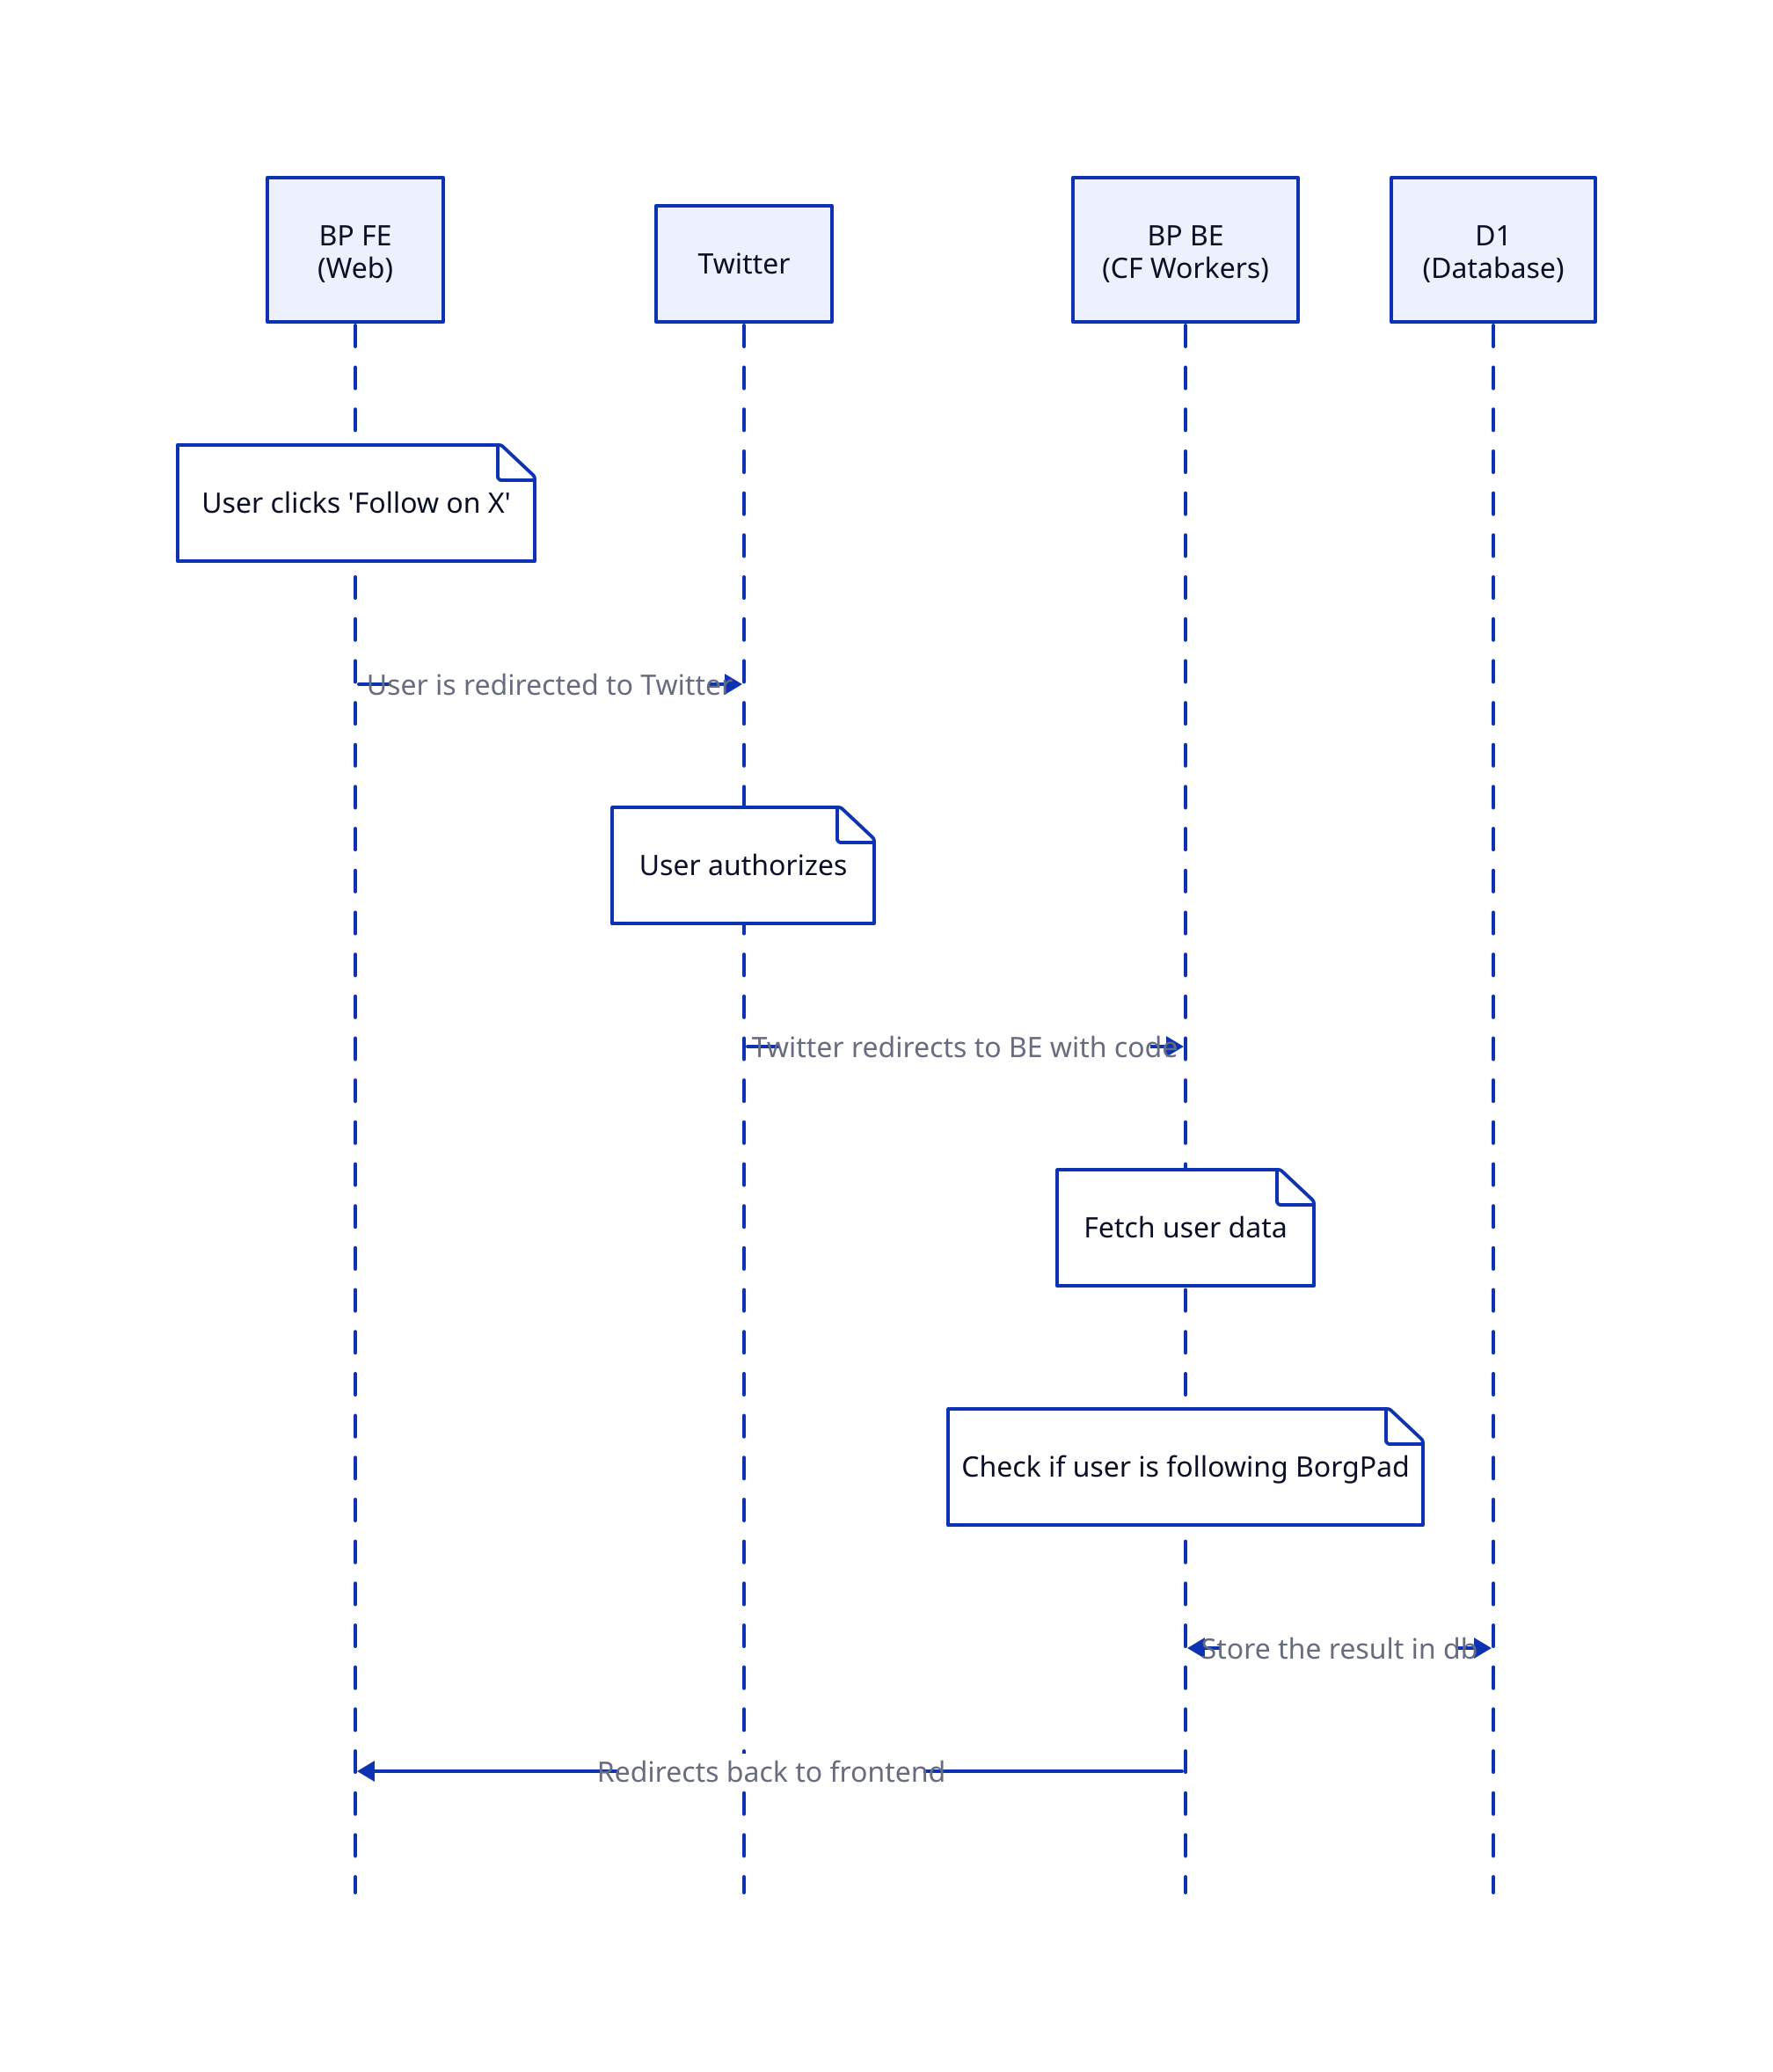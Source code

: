 shape: sequence_diagram

# Actors
fe: BP FE\n(Web)
tw: Twitter
be: BP BE\n(CF Workers)
db: D1\n(Database)
# os: Other\nSources

fe."User clicks 'Follow on X'"

fe -> tw: User is redirected to Twitter

tw."User authorizes"

tw -> be: Twitter redirects to BE with code

be."Fetch user data"
be."Check if user is following BorgPad"

be <-> db: Store the result in db

be -> fe: Redirects back to frontend
